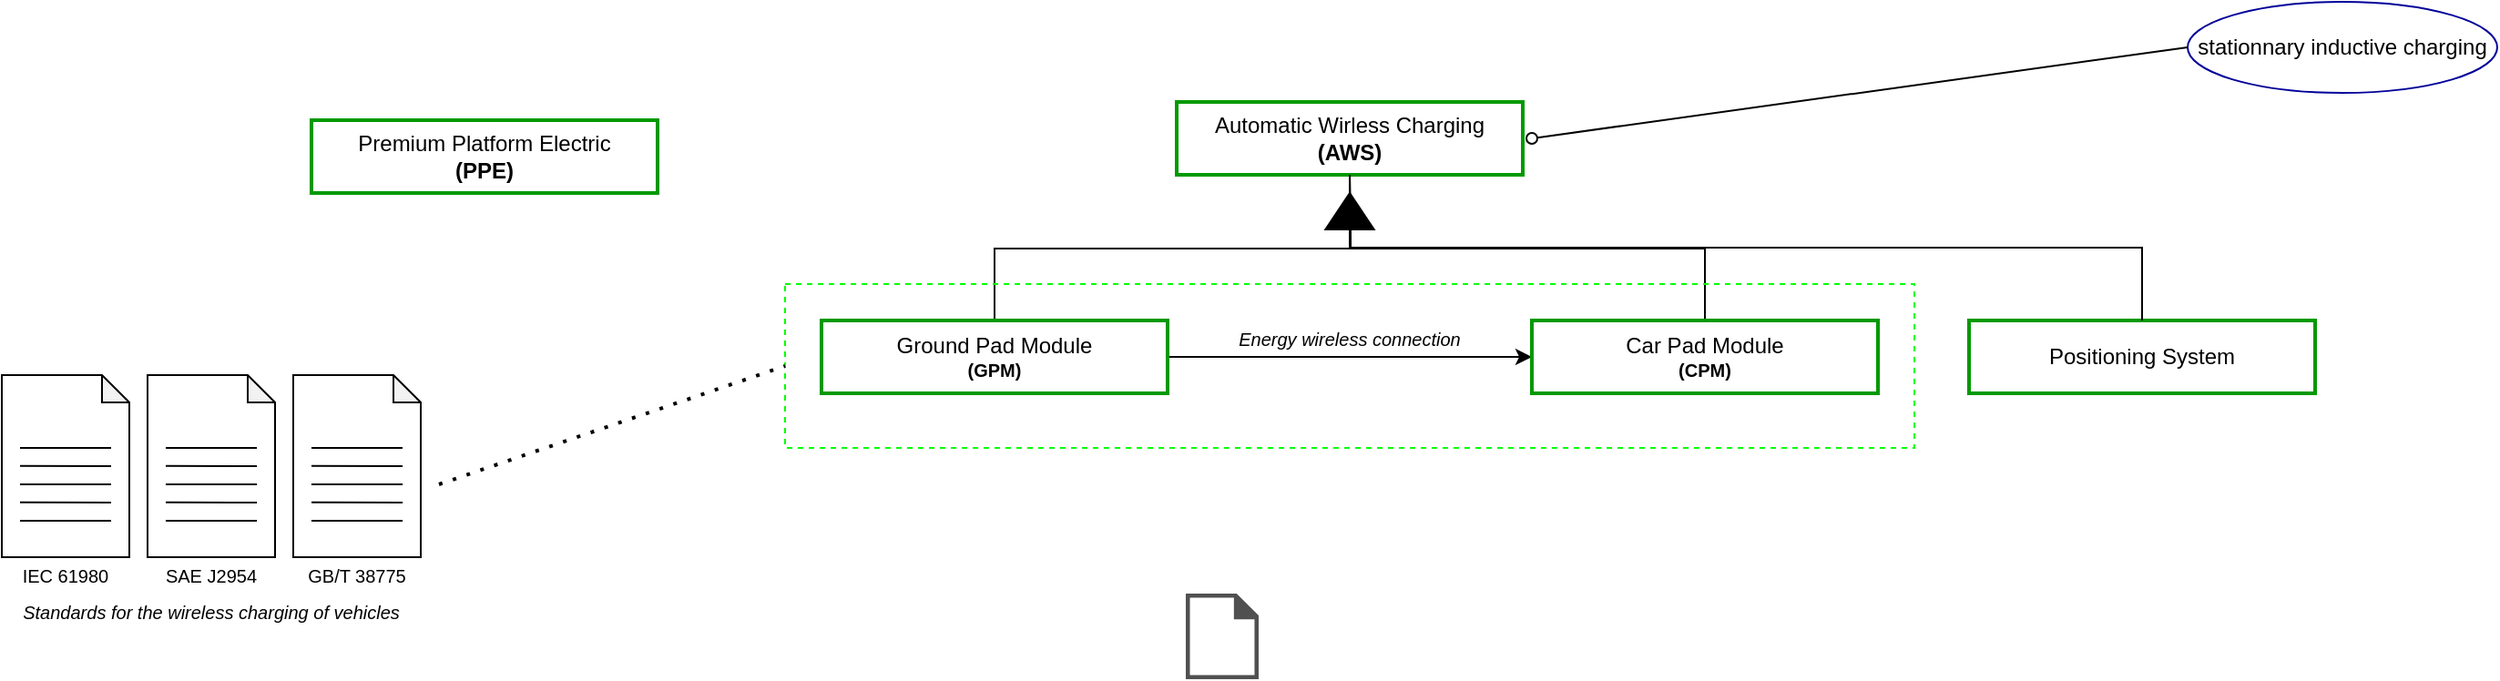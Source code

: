 <mxfile version="20.3.0" type="device" pages="2"><diagram id="-3dSU5W1kAUjPqCc4EPH" name="Page-1"><mxGraphModel dx="2912" dy="1225" grid="1" gridSize="10" guides="1" tooltips="1" connect="1" arrows="1" fold="1" page="1" pageScale="1" pageWidth="850" pageHeight="1100" math="0" shadow="0"><root><mxCell id="0"/><mxCell id="1" parent="0"/><mxCell id="mK6G3eDJKl1KTck41uxC-4" value="" style="endArrow=none;html=1;exitX=0.5;exitY=0;exitDx=0;exitDy=0;entryX=0.5;entryY=1;entryDx=0;entryDy=0;edgeStyle=orthogonalEdgeStyle;rounded=0;" parent="1" source="mK6G3eDJKl1KTck41uxC-18" edge="1"><mxGeometry width="50" height="50" relative="1" as="geometry"><mxPoint x="300.0" y="270" as="sourcePoint"/><mxPoint x="500.0" y="190" as="targetPoint"/></mxGeometry></mxCell><mxCell id="mK6G3eDJKl1KTck41uxC-5" value="" style="endArrow=none;html=1;exitX=0.5;exitY=0;exitDx=0;exitDy=0;entryX=0.5;entryY=1;entryDx=0;entryDy=0;edgeStyle=orthogonalEdgeStyle;rounded=0;" parent="1" source="mK6G3eDJKl1KTck41uxC-19" edge="1"><mxGeometry width="50" height="50" relative="1" as="geometry"><mxPoint x="700" y="270" as="sourcePoint"/><mxPoint x="500.0" y="190" as="targetPoint"/></mxGeometry></mxCell><mxCell id="mK6G3eDJKl1KTck41uxC-6" value="" style="triangle;whiteSpace=wrap;html=1;shadow=0;strokeColor=#000000;strokeWidth=1;direction=north;fillColor=#000000;" parent="1" vertex="1"><mxGeometry x="486.67" y="200" width="26.67" height="20" as="geometry"/></mxCell><mxCell id="mK6G3eDJKl1KTck41uxC-12" value="&lt;span style=&quot;font-size: 12px;&quot;&gt;stationnary inductive charging&lt;/span&gt;" style="ellipse;whiteSpace=wrap;html=1;shadow=0;strokeColor=#000099;strokeWidth=1;fontSize=10;" parent="1" vertex="1"><mxGeometry x="960" y="95" width="170" height="50" as="geometry"/></mxCell><mxCell id="mK6G3eDJKl1KTck41uxC-13" value="" style="endArrow=oval;html=1;rounded=0;endFill=0;fontSize=10;entryX=1;entryY=0.5;entryDx=0;entryDy=0;exitX=0;exitY=0.5;exitDx=0;exitDy=0;" parent="1" source="mK6G3eDJKl1KTck41uxC-12" edge="1"><mxGeometry width="50" height="50" relative="1" as="geometry"><mxPoint x="680" y="470" as="sourcePoint"/><mxPoint x="600.0" y="170" as="targetPoint"/></mxGeometry></mxCell><mxCell id="mK6G3eDJKl1KTck41uxC-15" value="" style="endArrow=classic;html=1;rounded=0;fontSize=10;exitX=1;exitY=0.5;exitDx=0;exitDy=0;entryX=0;entryY=0.5;entryDx=0;entryDy=0;" parent="1" edge="1"><mxGeometry width="50" height="50" relative="1" as="geometry"><mxPoint x="400.0" y="290" as="sourcePoint"/><mxPoint x="600.0" y="290" as="targetPoint"/></mxGeometry></mxCell><mxCell id="mK6G3eDJKl1KTck41uxC-16" value="Energy wireless connection" style="text;html=1;strokeColor=none;fillColor=none;align=center;verticalAlign=middle;whiteSpace=wrap;rounded=0;fontSize=10;fontStyle=2" parent="1" vertex="1"><mxGeometry x="400" y="270" width="200" height="20" as="geometry"/></mxCell><mxCell id="mK6G3eDJKl1KTck41uxC-17" value="&lt;span style=&quot;font-size: 12px;&quot;&gt;Automatic Wirless Charging&lt;/span&gt;&lt;br style=&quot;font-size: 12px;&quot;&gt;&lt;b style=&quot;font-size: 12px;&quot;&gt;(AWS)&lt;/b&gt;" style="rounded=0;whiteSpace=wrap;html=1;strokeWidth=2;strokeColor=#009900;fontSize=10;" parent="1" vertex="1"><mxGeometry x="405.01" y="150" width="190" height="40" as="geometry"/></mxCell><mxCell id="mK6G3eDJKl1KTck41uxC-18" value="&lt;span style=&quot;font-size: 12px;&quot;&gt;Ground Pad Module&lt;br&gt;&lt;/span&gt;&lt;b&gt;(GPM)&lt;/b&gt;" style="rounded=0;whiteSpace=wrap;html=1;strokeWidth=2;strokeColor=#009900;fontSize=10;" parent="1" vertex="1"><mxGeometry x="210" y="270" width="190" height="40" as="geometry"/></mxCell><mxCell id="mK6G3eDJKl1KTck41uxC-19" value="&lt;span style=&quot;font-size: 12px;&quot;&gt;Car Pad Module&lt;br&gt;&lt;/span&gt;&lt;b&gt;(CPM)&lt;/b&gt;" style="rounded=0;whiteSpace=wrap;html=1;strokeWidth=2;strokeColor=#009900;fontSize=10;" parent="1" vertex="1"><mxGeometry x="600" y="270" width="190" height="40" as="geometry"/></mxCell><mxCell id="mK6G3eDJKl1KTck41uxC-20" value="&lt;span style=&quot;font-size: 12px;&quot;&gt;Positioning System&lt;/span&gt;" style="rounded=0;whiteSpace=wrap;html=1;strokeWidth=2;strokeColor=#009900;fontSize=10;" parent="1" vertex="1"><mxGeometry x="840" y="270" width="190" height="40" as="geometry"/></mxCell><mxCell id="mK6G3eDJKl1KTck41uxC-21" value="" style="endArrow=none;html=1;exitX=0.5;exitY=0;exitDx=0;exitDy=0;entryX=0.5;entryY=1;entryDx=0;entryDy=0;edgeStyle=orthogonalEdgeStyle;rounded=0;" parent="1" source="mK6G3eDJKl1KTck41uxC-20" target="mK6G3eDJKl1KTck41uxC-17" edge="1"><mxGeometry width="50" height="50" relative="1" as="geometry"><mxPoint x="705" y="280" as="sourcePoint"/><mxPoint x="510.0" y="200" as="targetPoint"/></mxGeometry></mxCell><mxCell id="mK6G3eDJKl1KTck41uxC-22" value="&lt;span style=&quot;font-size: 12px;&quot;&gt;Premium Platform Electric&lt;/span&gt;&lt;br style=&quot;font-size: 12px;&quot;&gt;&lt;b style=&quot;font-size: 12px;&quot;&gt;(PPE)&lt;/b&gt;" style="rounded=0;whiteSpace=wrap;html=1;strokeWidth=2;strokeColor=#009900;fontSize=10;" parent="1" vertex="1"><mxGeometry x="-70" y="160" width="190" height="40" as="geometry"/></mxCell><mxCell id="mK6G3eDJKl1KTck41uxC-24" value="" style="rounded=0;whiteSpace=wrap;html=1;strokeWidth=1;strokeColor=#00FF00;shadow=0;dashed=1;fillColor=none;fontSize=10;" parent="1" vertex="1"><mxGeometry x="190" y="250" width="620" height="90" as="geometry"/></mxCell><mxCell id="mK6G3eDJKl1KTck41uxC-25" value="" style="sketch=0;pointerEvents=1;shadow=0;dashed=0;html=1;strokeColor=none;fillColor=#505050;labelPosition=center;verticalLabelPosition=bottom;verticalAlign=top;outlineConnect=0;align=center;shape=mxgraph.office.concepts.document_blank;fontSize=10;" parent="1" vertex="1"><mxGeometry x="410" y="420" width="40" height="47" as="geometry"/></mxCell><mxCell id="mK6G3eDJKl1KTck41uxC-26" value="" style="shape=note;whiteSpace=wrap;html=1;backgroundOutline=1;darkOpacity=0.05;fontSize=10;size=15;" parent="1" vertex="1"><mxGeometry x="-240" y="300" width="70" height="100" as="geometry"/></mxCell><mxCell id="mK6G3eDJKl1KTck41uxC-28" value="" style="endArrow=none;html=1;rounded=0;fontSize=10;" parent="1" edge="1"><mxGeometry width="50" height="50" relative="1" as="geometry"><mxPoint x="-230" y="340" as="sourcePoint"/><mxPoint x="-180" y="340" as="targetPoint"/></mxGeometry></mxCell><mxCell id="mK6G3eDJKl1KTck41uxC-29" value="" style="endArrow=none;html=1;rounded=0;fontSize=10;" parent="1" edge="1"><mxGeometry width="50" height="50" relative="1" as="geometry"><mxPoint x="-230" y="349.92" as="sourcePoint"/><mxPoint x="-180" y="350" as="targetPoint"/></mxGeometry></mxCell><mxCell id="mK6G3eDJKl1KTck41uxC-30" value="" style="endArrow=none;html=1;rounded=0;fontSize=10;" parent="1" edge="1"><mxGeometry width="50" height="50" relative="1" as="geometry"><mxPoint x="-230" y="360" as="sourcePoint"/><mxPoint x="-180" y="360" as="targetPoint"/></mxGeometry></mxCell><mxCell id="mK6G3eDJKl1KTck41uxC-31" value="" style="endArrow=none;html=1;rounded=0;fontSize=10;" parent="1" edge="1"><mxGeometry width="50" height="50" relative="1" as="geometry"><mxPoint x="-230" y="360" as="sourcePoint"/><mxPoint x="-180" y="360" as="targetPoint"/></mxGeometry></mxCell><mxCell id="mK6G3eDJKl1KTck41uxC-32" value="" style="endArrow=none;html=1;rounded=0;fontSize=10;" parent="1" edge="1"><mxGeometry width="50" height="50" relative="1" as="geometry"><mxPoint x="-230" y="369.92" as="sourcePoint"/><mxPoint x="-180" y="370" as="targetPoint"/></mxGeometry></mxCell><mxCell id="mK6G3eDJKl1KTck41uxC-33" value="" style="endArrow=none;html=1;rounded=0;fontSize=10;" parent="1" edge="1"><mxGeometry width="50" height="50" relative="1" as="geometry"><mxPoint x="-230" y="380" as="sourcePoint"/><mxPoint x="-180" y="380" as="targetPoint"/></mxGeometry></mxCell><mxCell id="mK6G3eDJKl1KTck41uxC-34" value="" style="shape=note;whiteSpace=wrap;html=1;backgroundOutline=1;darkOpacity=0.05;fontSize=10;size=15;" parent="1" vertex="1"><mxGeometry x="-160" y="300" width="70" height="100" as="geometry"/></mxCell><mxCell id="mK6G3eDJKl1KTck41uxC-35" value="" style="endArrow=none;html=1;rounded=0;fontSize=10;" parent="1" edge="1"><mxGeometry width="50" height="50" relative="1" as="geometry"><mxPoint x="-150" y="340" as="sourcePoint"/><mxPoint x="-100" y="340" as="targetPoint"/></mxGeometry></mxCell><mxCell id="mK6G3eDJKl1KTck41uxC-36" value="" style="endArrow=none;html=1;rounded=0;fontSize=10;" parent="1" edge="1"><mxGeometry width="50" height="50" relative="1" as="geometry"><mxPoint x="-150" y="349.92" as="sourcePoint"/><mxPoint x="-100" y="350" as="targetPoint"/></mxGeometry></mxCell><mxCell id="mK6G3eDJKl1KTck41uxC-37" value="" style="endArrow=none;html=1;rounded=0;fontSize=10;" parent="1" edge="1"><mxGeometry width="50" height="50" relative="1" as="geometry"><mxPoint x="-150" y="360" as="sourcePoint"/><mxPoint x="-100" y="360" as="targetPoint"/></mxGeometry></mxCell><mxCell id="mK6G3eDJKl1KTck41uxC-38" value="" style="endArrow=none;html=1;rounded=0;fontSize=10;" parent="1" edge="1"><mxGeometry width="50" height="50" relative="1" as="geometry"><mxPoint x="-150" y="360" as="sourcePoint"/><mxPoint x="-100" y="360" as="targetPoint"/></mxGeometry></mxCell><mxCell id="mK6G3eDJKl1KTck41uxC-39" value="" style="endArrow=none;html=1;rounded=0;fontSize=10;" parent="1" edge="1"><mxGeometry width="50" height="50" relative="1" as="geometry"><mxPoint x="-150" y="369.92" as="sourcePoint"/><mxPoint x="-100" y="370" as="targetPoint"/></mxGeometry></mxCell><mxCell id="mK6G3eDJKl1KTck41uxC-40" value="" style="endArrow=none;html=1;rounded=0;fontSize=10;" parent="1" edge="1"><mxGeometry width="50" height="50" relative="1" as="geometry"><mxPoint x="-150" y="380" as="sourcePoint"/><mxPoint x="-100" y="380" as="targetPoint"/></mxGeometry></mxCell><mxCell id="mK6G3eDJKl1KTck41uxC-41" value="" style="shape=note;whiteSpace=wrap;html=1;backgroundOutline=1;darkOpacity=0.05;fontSize=10;size=15;" parent="1" vertex="1"><mxGeometry x="-80" y="300" width="70" height="100" as="geometry"/></mxCell><mxCell id="mK6G3eDJKl1KTck41uxC-42" value="" style="endArrow=none;html=1;rounded=0;fontSize=10;" parent="1" edge="1"><mxGeometry width="50" height="50" relative="1" as="geometry"><mxPoint x="-70" y="340" as="sourcePoint"/><mxPoint x="-20" y="340" as="targetPoint"/></mxGeometry></mxCell><mxCell id="mK6G3eDJKl1KTck41uxC-43" value="" style="endArrow=none;html=1;rounded=0;fontSize=10;" parent="1" edge="1"><mxGeometry width="50" height="50" relative="1" as="geometry"><mxPoint x="-70" y="349.92" as="sourcePoint"/><mxPoint x="-20" y="350" as="targetPoint"/></mxGeometry></mxCell><mxCell id="mK6G3eDJKl1KTck41uxC-44" value="" style="endArrow=none;html=1;rounded=0;fontSize=10;" parent="1" edge="1"><mxGeometry width="50" height="50" relative="1" as="geometry"><mxPoint x="-70" y="360" as="sourcePoint"/><mxPoint x="-20" y="360" as="targetPoint"/></mxGeometry></mxCell><mxCell id="mK6G3eDJKl1KTck41uxC-45" value="" style="endArrow=none;html=1;rounded=0;fontSize=10;" parent="1" edge="1"><mxGeometry width="50" height="50" relative="1" as="geometry"><mxPoint x="-70" y="360" as="sourcePoint"/><mxPoint x="-20" y="360" as="targetPoint"/></mxGeometry></mxCell><mxCell id="mK6G3eDJKl1KTck41uxC-46" value="" style="endArrow=none;html=1;rounded=0;fontSize=10;" parent="1" edge="1"><mxGeometry width="50" height="50" relative="1" as="geometry"><mxPoint x="-70" y="369.92" as="sourcePoint"/><mxPoint x="-20" y="370" as="targetPoint"/></mxGeometry></mxCell><mxCell id="mK6G3eDJKl1KTck41uxC-47" value="" style="endArrow=none;html=1;rounded=0;fontSize=10;" parent="1" edge="1"><mxGeometry width="50" height="50" relative="1" as="geometry"><mxPoint x="-70" y="380" as="sourcePoint"/><mxPoint x="-20" y="380" as="targetPoint"/></mxGeometry></mxCell><mxCell id="mK6G3eDJKl1KTck41uxC-48" value="IEC 61980" style="text;html=1;strokeColor=none;fillColor=none;align=center;verticalAlign=middle;whiteSpace=wrap;rounded=0;fontSize=10;" parent="1" vertex="1"><mxGeometry x="-240" y="400" width="70" height="20" as="geometry"/></mxCell><mxCell id="mK6G3eDJKl1KTck41uxC-49" value="SAE J2954" style="text;html=1;strokeColor=none;fillColor=none;align=center;verticalAlign=middle;whiteSpace=wrap;rounded=0;fontSize=10;" parent="1" vertex="1"><mxGeometry x="-160" y="400" width="70" height="20" as="geometry"/></mxCell><mxCell id="mK6G3eDJKl1KTck41uxC-50" value="GB/T 38775" style="text;html=1;strokeColor=none;fillColor=none;align=center;verticalAlign=middle;whiteSpace=wrap;rounded=0;fontSize=10;" parent="1" vertex="1"><mxGeometry x="-80" y="400" width="70" height="20" as="geometry"/></mxCell><mxCell id="mK6G3eDJKl1KTck41uxC-51" value="Standards for the wireless charging of vehicles" style="text;html=1;strokeColor=none;fillColor=none;align=center;verticalAlign=middle;whiteSpace=wrap;rounded=0;fontSize=10;fontStyle=2" parent="1" vertex="1"><mxGeometry x="-240" y="420" width="230" height="20" as="geometry"/></mxCell><mxCell id="mK6G3eDJKl1KTck41uxC-52" value="" style="endArrow=none;dashed=1;html=1;dashPattern=1 3;strokeWidth=2;rounded=0;fontSize=10;entryX=0;entryY=0.5;entryDx=0;entryDy=0;" parent="1" target="mK6G3eDJKl1KTck41uxC-24" edge="1"><mxGeometry width="50" height="50" relative="1" as="geometry"><mxPoint y="360" as="sourcePoint"/><mxPoint x="-70" y="400" as="targetPoint"/></mxGeometry></mxCell></root></mxGraphModel></diagram><diagram id="iBTMVuG1FVAL-Xqdi3k5" name="Page-2"><mxGraphModel dx="1422" dy="1945" grid="1" gridSize="10" guides="1" tooltips="1" connect="1" arrows="1" fold="1" page="1" pageScale="1" pageWidth="850" pageHeight="1100" math="0" shadow="0"><root><mxCell id="0"/><mxCell id="1" parent="0"/><mxCell id="P0R6Ymiz7Vl6Y_XCvwGj-24" value="" style="rounded=0;whiteSpace=wrap;html=1;fontSize=14;" vertex="1" parent="1"><mxGeometry x="400" y="-960" width="420" height="280" as="geometry"/></mxCell><mxCell id="P0R6Ymiz7Vl6Y_XCvwGj-25" value="Portable station (i.e. Car)" style="text;html=1;strokeColor=none;fillColor=none;align=left;verticalAlign=middle;whiteSpace=wrap;rounded=0;fontSize=16;fontStyle=1" vertex="1" parent="1"><mxGeometry x="410" y="-960" width="250" height="30" as="geometry"/></mxCell><mxCell id="P0R6Ymiz7Vl6Y_XCvwGj-8" value="" style="rounded=0;whiteSpace=wrap;html=1;fontSize=14;" vertex="1" parent="1"><mxGeometry x="40" y="-960" width="240" height="280" as="geometry"/></mxCell><mxCell id="P0R6Ymiz7Vl6Y_XCvwGj-1" value="Current" style="text;html=1;strokeColor=none;fillColor=none;align=center;verticalAlign=middle;whiteSpace=wrap;rounded=0;fontSize=14;fontStyle=2" vertex="1" parent="1"><mxGeometry x="140" y="-912" width="60" height="30" as="geometry"/></mxCell><mxCell id="P0R6Ymiz7Vl6Y_XCvwGj-3" value="Coil" style="rounded=0;whiteSpace=wrap;html=1;fontSize=18;" vertex="1" parent="1"><mxGeometry x="180" y="-840" width="80" height="80" as="geometry"/></mxCell><mxCell id="P0R6Ymiz7Vl6Y_XCvwGj-5" value="" style="ellipse;whiteSpace=wrap;html=1;aspect=fixed;fontSize=18;" vertex="1" parent="1"><mxGeometry x="80" y="-820" width="40" height="40" as="geometry"/></mxCell><mxCell id="P0R6Ymiz7Vl6Y_XCvwGj-6" value="" style="endArrow=none;html=1;rounded=0;fontSize=18;exitX=0.5;exitY=1;exitDx=0;exitDy=0;edgeStyle=orthogonalEdgeStyle;entryX=0.5;entryY=0;entryDx=0;entryDy=0;" edge="1" parent="1" source="P0R6Ymiz7Vl6Y_XCvwGj-3" target="P0R6Ymiz7Vl6Y_XCvwGj-3"><mxGeometry width="50" height="50" relative="1" as="geometry"><mxPoint x="380" y="-740" as="sourcePoint"/><mxPoint x="160" y="-850" as="targetPoint"/><Array as="points"><mxPoint x="220" y="-720"/><mxPoint x="100" y="-720"/><mxPoint x="100" y="-880"/><mxPoint x="220" y="-880"/></Array></mxGeometry></mxCell><mxCell id="P0R6Ymiz7Vl6Y_XCvwGj-7" value="" style="endArrow=classic;html=1;rounded=0;fontSize=18;startSize=13;endSize=12;" edge="1" parent="1"><mxGeometry width="50" height="50" relative="1" as="geometry"><mxPoint x="140" y="-880" as="sourcePoint"/><mxPoint x="180" y="-880" as="targetPoint"/></mxGeometry></mxCell><mxCell id="P0R6Ymiz7Vl6Y_XCvwGj-9" value="Charging station (i.e. GPM)" style="text;html=1;strokeColor=none;fillColor=none;align=left;verticalAlign=middle;whiteSpace=wrap;rounded=0;fontSize=16;fontStyle=1" vertex="1" parent="1"><mxGeometry x="50" y="-960" width="250" height="30" as="geometry"/></mxCell><mxCell id="P0R6Ymiz7Vl6Y_XCvwGj-10" value="Coil" style="rounded=0;whiteSpace=wrap;html=1;fontSize=18;" vertex="1" parent="1"><mxGeometry x="420" y="-840" width="80" height="80" as="geometry"/></mxCell><mxCell id="P0R6Ymiz7Vl6Y_XCvwGj-11" value="" style="endArrow=none;html=1;rounded=0;fontSize=16;startSize=13;endSize=12;strokeWidth=3;" edge="1" parent="1"><mxGeometry width="50" height="50" relative="1" as="geometry"><mxPoint x="750" y="-810.76" as="sourcePoint"/><mxPoint x="810" y="-810.62" as="targetPoint"/></mxGeometry></mxCell><mxCell id="P0R6Ymiz7Vl6Y_XCvwGj-12" value="" style="endArrow=none;html=1;rounded=0;fontSize=16;startSize=13;endSize=12;strokeWidth=3;" edge="1" parent="1"><mxGeometry width="50" height="50" relative="1" as="geometry"><mxPoint x="770" y="-800.62" as="sourcePoint"/><mxPoint x="790" y="-800.62" as="targetPoint"/></mxGeometry></mxCell><mxCell id="P0R6Ymiz7Vl6Y_XCvwGj-13" value="" style="endArrow=none;html=1;rounded=0;fontSize=16;startSize=13;endSize=12;strokeWidth=3;" edge="1" parent="1"><mxGeometry width="50" height="50" relative="1" as="geometry"><mxPoint x="750" y="-790.62" as="sourcePoint"/><mxPoint x="810" y="-790.48" as="targetPoint"/></mxGeometry></mxCell><mxCell id="P0R6Ymiz7Vl6Y_XCvwGj-14" value="" style="endArrow=none;html=1;rounded=0;fontSize=16;startSize=13;endSize=12;strokeWidth=3;" edge="1" parent="1"><mxGeometry width="50" height="50" relative="1" as="geometry"><mxPoint x="770" y="-780.48" as="sourcePoint"/><mxPoint x="790" y="-780.48" as="targetPoint"/></mxGeometry></mxCell><mxCell id="P0R6Ymiz7Vl6Y_XCvwGj-15" value="Rectifier" style="rounded=0;whiteSpace=wrap;html=1;fontSize=18;" vertex="1" parent="1"><mxGeometry x="560" y="-920" width="120" height="40" as="geometry"/></mxCell><mxCell id="P0R6Ymiz7Vl6Y_XCvwGj-16" value="" style="endArrow=none;html=1;rounded=0;strokeWidth=1;fontSize=16;startSize=13;endSize=12;exitX=0.5;exitY=0;exitDx=0;exitDy=0;entryX=0;entryY=0.5;entryDx=0;entryDy=0;edgeStyle=orthogonalEdgeStyle;" edge="1" parent="1" source="P0R6Ymiz7Vl6Y_XCvwGj-10" target="P0R6Ymiz7Vl6Y_XCvwGj-15"><mxGeometry width="50" height="50" relative="1" as="geometry"><mxPoint x="560" y="-780" as="sourcePoint"/><mxPoint x="610" y="-830" as="targetPoint"/></mxGeometry></mxCell><mxCell id="P0R6Ymiz7Vl6Y_XCvwGj-17" value="" style="endArrow=none;html=1;rounded=0;strokeWidth=1;fontSize=16;startSize=13;endSize=12;entryX=1;entryY=0.5;entryDx=0;entryDy=0;edgeStyle=orthogonalEdgeStyle;" edge="1" parent="1" target="P0R6Ymiz7Vl6Y_XCvwGj-15"><mxGeometry width="50" height="50" relative="1" as="geometry"><mxPoint x="780" y="-810" as="sourcePoint"/><mxPoint x="590" y="-892" as="targetPoint"/><Array as="points"><mxPoint x="780" y="-900"/></Array></mxGeometry></mxCell><mxCell id="P0R6Ymiz7Vl6Y_XCvwGj-18" value="" style="endArrow=none;html=1;rounded=0;strokeWidth=1;fontSize=16;startSize=13;endSize=12;entryX=0.5;entryY=1;entryDx=0;entryDy=0;edgeStyle=orthogonalEdgeStyle;" edge="1" parent="1" target="P0R6Ymiz7Vl6Y_XCvwGj-10"><mxGeometry width="50" height="50" relative="1" as="geometry"><mxPoint x="780" y="-780" as="sourcePoint"/><mxPoint x="710" y="-892" as="targetPoint"/><Array as="points"><mxPoint x="780" y="-720"/><mxPoint x="460" y="-720"/></Array></mxGeometry></mxCell><mxCell id="P0R6Ymiz7Vl6Y_XCvwGj-19" value="Battery" style="text;html=1;strokeColor=none;fillColor=none;align=center;verticalAlign=middle;whiteSpace=wrap;rounded=0;fontSize=16;" vertex="1" parent="1"><mxGeometry x="680" y="-815" width="60" height="30" as="geometry"/></mxCell><mxCell id="P0R6Ymiz7Vl6Y_XCvwGj-20" value="" style="endArrow=classic;html=1;rounded=0;strokeWidth=1;fontSize=16;startSize=13;endSize=12;" edge="1" parent="1"><mxGeometry width="50" height="50" relative="1" as="geometry"><mxPoint x="490" y="-900" as="sourcePoint"/><mxPoint x="510" y="-900" as="targetPoint"/></mxGeometry></mxCell><mxCell id="P0R6Ymiz7Vl6Y_XCvwGj-21" value="" style="endArrow=classic;html=1;rounded=0;strokeWidth=1;fontSize=16;startSize=13;endSize=12;" edge="1" parent="1"><mxGeometry width="50" height="50" relative="1" as="geometry"><mxPoint x="720" y="-900.07" as="sourcePoint"/><mxPoint x="740" y="-900.07" as="targetPoint"/></mxGeometry></mxCell><mxCell id="P0R6Ymiz7Vl6Y_XCvwGj-22" value="AC Current" style="text;html=1;strokeColor=none;fillColor=none;align=center;verticalAlign=middle;whiteSpace=wrap;rounded=0;fontSize=14;fontStyle=2" vertex="1" parent="1"><mxGeometry x="440" y="-930" width="90" height="30" as="geometry"/></mxCell><mxCell id="P0R6Ymiz7Vl6Y_XCvwGj-23" value="DC Current" style="text;html=1;strokeColor=none;fillColor=none;align=center;verticalAlign=middle;whiteSpace=wrap;rounded=0;fontSize=14;fontStyle=2" vertex="1" parent="1"><mxGeometry x="700" y="-930" width="90" height="30" as="geometry"/></mxCell><mxCell id="P0R6Ymiz7Vl6Y_XCvwGj-26" value="" style="endArrow=classic;html=1;strokeWidth=1;fontSize=16;startSize=13;endSize=12;curved=1;" edge="1" parent="1"><mxGeometry width="50" height="50" relative="1" as="geometry"><mxPoint x="300" y="-790" as="sourcePoint"/><mxPoint x="310" y="-770" as="targetPoint"/><Array as="points"><mxPoint x="300" y="-810"/><mxPoint x="330" y="-840"/><mxPoint x="380" y="-800"/><mxPoint x="350" y="-760"/></Array></mxGeometry></mxCell><mxCell id="P0R6Ymiz7Vl6Y_XCvwGj-27" value="Magnetic field" style="text;html=1;strokeColor=none;fillColor=none;align=center;verticalAlign=middle;whiteSpace=wrap;rounded=0;fontSize=14;fontStyle=2" vertex="1" parent="1"><mxGeometry x="310" y="-870" width="60" height="30" as="geometry"/></mxCell><mxCell id="P0R6Ymiz7Vl6Y_XCvwGj-28" value="inductiveChargingConcept.png" style="text;html=1;strokeColor=none;fillColor=none;align=center;verticalAlign=middle;whiteSpace=wrap;rounded=0;fontSize=16;" vertex="1" parent="1"><mxGeometry x="40" y="-1000" width="260" height="30" as="geometry"/></mxCell></root></mxGraphModel></diagram></mxfile>